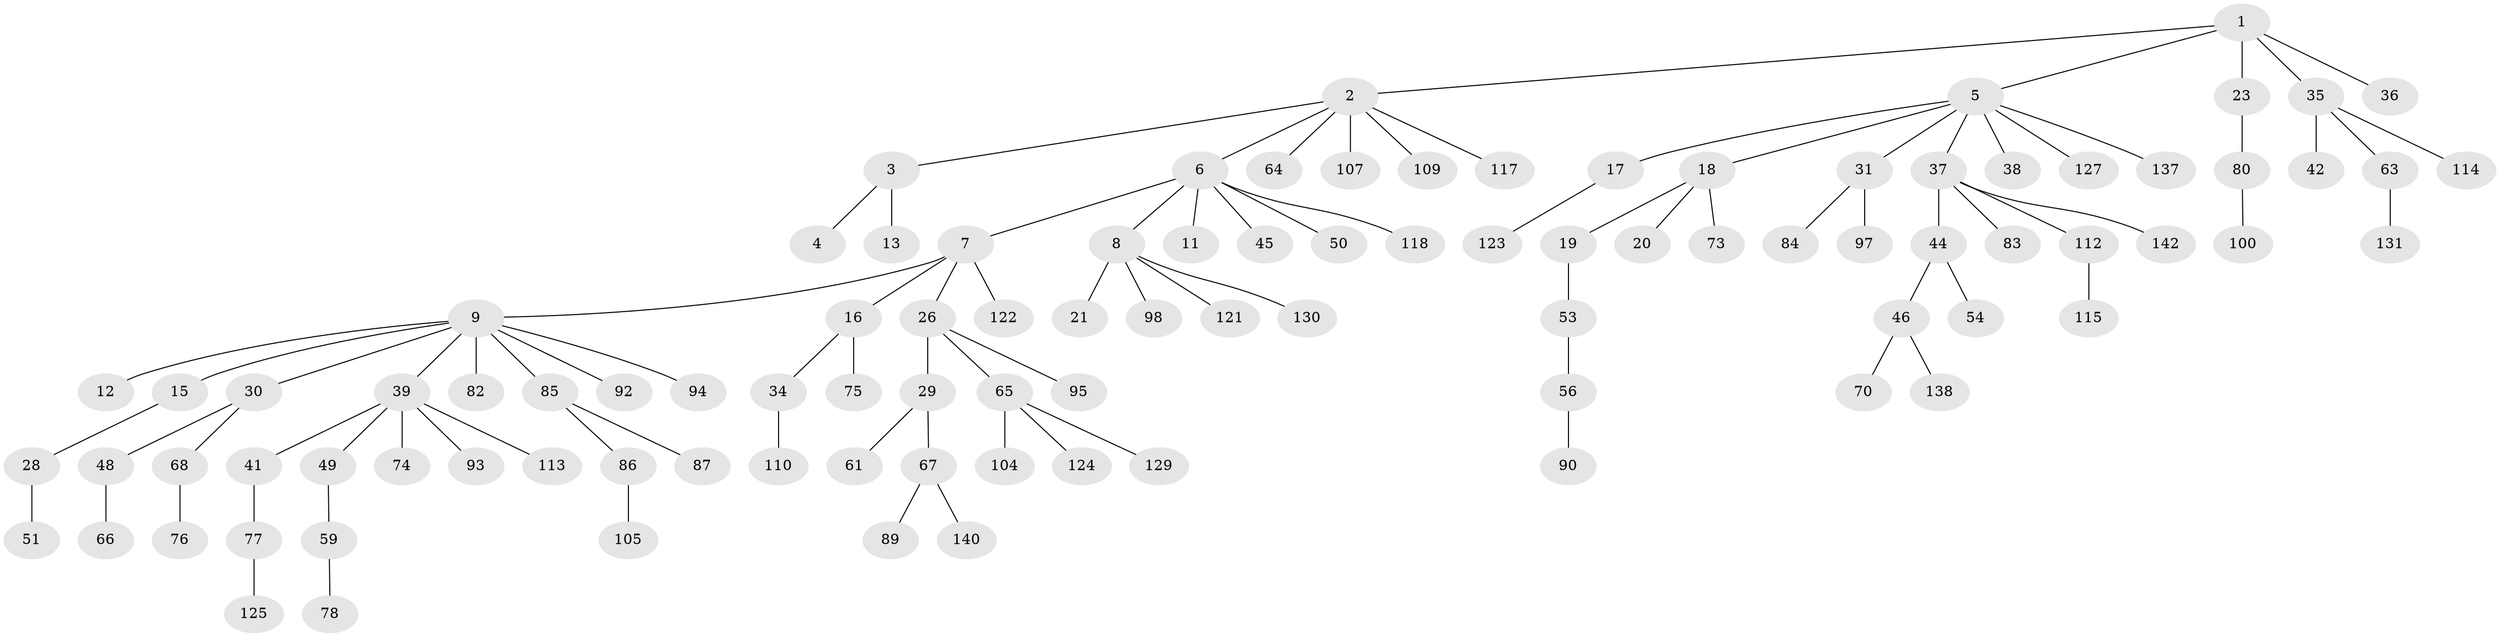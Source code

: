 // original degree distribution, {6: 0.014084507042253521, 5: 0.04225352112676056, 3: 0.16901408450704225, 2: 0.16901408450704225, 9: 0.014084507042253521, 4: 0.04225352112676056, 1: 0.5492957746478874}
// Generated by graph-tools (version 1.1) at 2025/11/02/27/25 16:11:26]
// undirected, 98 vertices, 97 edges
graph export_dot {
graph [start="1"]
  node [color=gray90,style=filled];
  1 [super="+58"];
  2 [super="+32"];
  3;
  4 [super="+14"];
  5 [super="+27"];
  6 [super="+33"];
  7 [super="+22"];
  8 [super="+10"];
  9 [super="+24"];
  11;
  12;
  13 [super="+47"];
  15 [super="+128"];
  16 [super="+62"];
  17 [super="+43"];
  18 [super="+25"];
  19 [super="+101"];
  20 [super="+91"];
  21;
  23 [super="+119"];
  26 [super="+69"];
  28 [super="+134"];
  29 [super="+52"];
  30;
  31 [super="+120"];
  34;
  35 [super="+106"];
  36;
  37 [super="+79"];
  38;
  39 [super="+40"];
  41 [super="+116"];
  42;
  44;
  45 [super="+132"];
  46 [super="+103"];
  48 [super="+141"];
  49 [super="+57"];
  50;
  51;
  53 [super="+55"];
  54 [super="+111"];
  56 [super="+60"];
  59;
  61 [super="+71"];
  63 [super="+99"];
  64;
  65 [super="+88"];
  66;
  67 [super="+108"];
  68 [super="+72"];
  70 [super="+102"];
  73;
  74;
  75;
  76;
  77;
  78 [super="+81"];
  80;
  82;
  83;
  84;
  85;
  86 [super="+96"];
  87 [super="+139"];
  89;
  90 [super="+126"];
  92;
  93;
  94;
  95;
  97;
  98;
  100;
  104;
  105;
  107;
  109;
  110;
  112 [super="+136"];
  113;
  114;
  115;
  117;
  118;
  121;
  122;
  123;
  124;
  125 [super="+135"];
  127;
  129 [super="+133"];
  130;
  131;
  137;
  138;
  140;
  142;
  1 -- 2;
  1 -- 5;
  1 -- 23;
  1 -- 35;
  1 -- 36;
  2 -- 3;
  2 -- 6;
  2 -- 109;
  2 -- 64;
  2 -- 107;
  2 -- 117;
  3 -- 4;
  3 -- 13;
  5 -- 17;
  5 -- 18;
  5 -- 31;
  5 -- 37;
  5 -- 38;
  5 -- 127;
  5 -- 137;
  6 -- 7;
  6 -- 8;
  6 -- 11;
  6 -- 45;
  6 -- 50;
  6 -- 118;
  7 -- 9;
  7 -- 16;
  7 -- 26;
  7 -- 122;
  8 -- 21;
  8 -- 121;
  8 -- 130;
  8 -- 98;
  9 -- 12;
  9 -- 15;
  9 -- 30;
  9 -- 39;
  9 -- 82;
  9 -- 85;
  9 -- 94;
  9 -- 92;
  15 -- 28;
  16 -- 34;
  16 -- 75;
  17 -- 123;
  18 -- 19;
  18 -- 20;
  18 -- 73;
  19 -- 53;
  23 -- 80;
  26 -- 29;
  26 -- 65;
  26 -- 95;
  28 -- 51;
  29 -- 67;
  29 -- 61;
  30 -- 48;
  30 -- 68;
  31 -- 84;
  31 -- 97;
  34 -- 110;
  35 -- 42;
  35 -- 63;
  35 -- 114;
  37 -- 44;
  37 -- 83;
  37 -- 112;
  37 -- 142;
  39 -- 49;
  39 -- 74;
  39 -- 113;
  39 -- 41;
  39 -- 93;
  41 -- 77;
  44 -- 46;
  44 -- 54;
  46 -- 70;
  46 -- 138;
  48 -- 66;
  49 -- 59;
  53 -- 56;
  56 -- 90;
  59 -- 78;
  63 -- 131;
  65 -- 104;
  65 -- 129;
  65 -- 124;
  67 -- 89;
  67 -- 140;
  68 -- 76;
  77 -- 125;
  80 -- 100;
  85 -- 86;
  85 -- 87;
  86 -- 105;
  112 -- 115;
}
